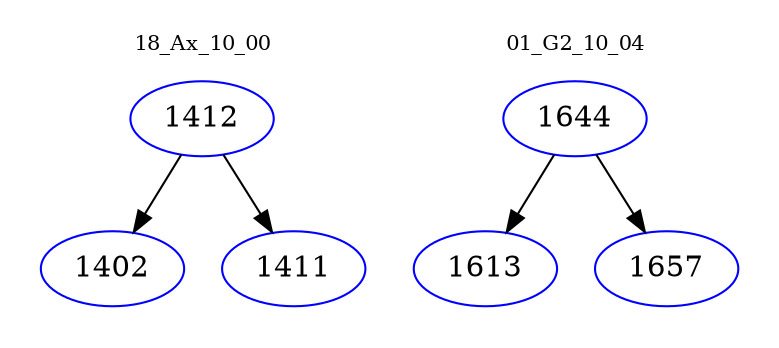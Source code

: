 digraph{
subgraph cluster_0 {
color = white
label = "18_Ax_10_00";
fontsize=10;
T0_1412 [label="1412", color="blue"]
T0_1412 -> T0_1402 [color="black"]
T0_1402 [label="1402", color="blue"]
T0_1412 -> T0_1411 [color="black"]
T0_1411 [label="1411", color="blue"]
}
subgraph cluster_1 {
color = white
label = "01_G2_10_04";
fontsize=10;
T1_1644 [label="1644", color="blue"]
T1_1644 -> T1_1613 [color="black"]
T1_1613 [label="1613", color="blue"]
T1_1644 -> T1_1657 [color="black"]
T1_1657 [label="1657", color="blue"]
}
}

